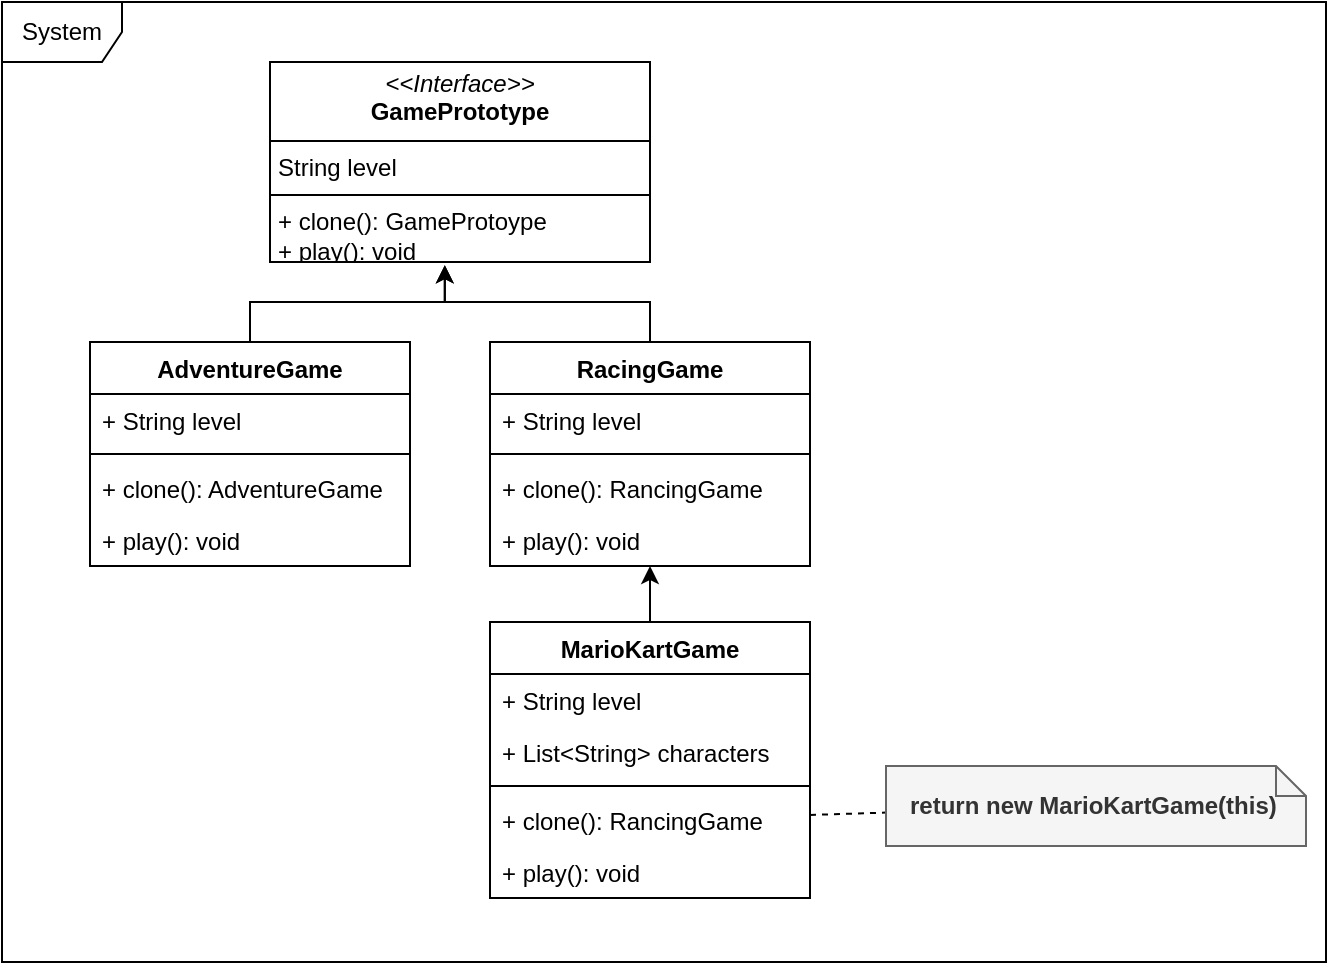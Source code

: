 <mxfile version="26.2.9">
  <diagram name="Página-1" id="r2bvop4C-KoJWWGskxlp">
    <mxGraphModel dx="1108" dy="597" grid="1" gridSize="10" guides="1" tooltips="1" connect="1" arrows="1" fold="1" page="1" pageScale="1" pageWidth="827" pageHeight="1169" math="0" shadow="0">
      <root>
        <mxCell id="0" />
        <mxCell id="1" parent="0" />
        <mxCell id="rAoNcaFQ0cFfPluoz4KQ-1" value="System" style="shape=umlFrame;whiteSpace=wrap;html=1;pointerEvents=0;" parent="1" vertex="1">
          <mxGeometry x="18" y="80" width="662" height="480" as="geometry" />
        </mxCell>
        <mxCell id="rAoNcaFQ0cFfPluoz4KQ-11" value="&lt;p style=&quot;margin:0px;margin-top:4px;text-align:center;&quot;&gt;&lt;i&gt;&amp;lt;&amp;lt;Interface&amp;gt;&amp;gt;&lt;/i&gt;&lt;br&gt;&lt;b&gt;GamePrototype&lt;/b&gt;&lt;/p&gt;&lt;hr size=&quot;1&quot; style=&quot;border-style:solid;&quot;&gt;&lt;p style=&quot;margin:0px;margin-left:4px;&quot;&gt;String level&lt;/p&gt;&lt;hr size=&quot;1&quot; style=&quot;border-style:solid;&quot;&gt;&lt;p style=&quot;margin:0px;margin-left:4px;&quot;&gt;+ clone(): GameProtoype&lt;br&gt;&lt;/p&gt;&lt;p style=&quot;margin:0px;margin-left:4px;&quot;&gt;+ play(): void&lt;/p&gt;" style="verticalAlign=top;align=left;overflow=fill;html=1;whiteSpace=wrap;" parent="1" vertex="1">
          <mxGeometry x="152" y="110" width="190" height="100" as="geometry" />
        </mxCell>
        <mxCell id="rAoNcaFQ0cFfPluoz4KQ-16" value="AdventureGame" style="swimlane;fontStyle=1;align=center;verticalAlign=top;childLayout=stackLayout;horizontal=1;startSize=26;horizontalStack=0;resizeParent=1;resizeParentMax=0;resizeLast=0;collapsible=1;marginBottom=0;whiteSpace=wrap;html=1;" parent="1" vertex="1">
          <mxGeometry x="62" y="250" width="160" height="112" as="geometry" />
        </mxCell>
        <mxCell id="rAoNcaFQ0cFfPluoz4KQ-17" value="+ String level" style="text;strokeColor=none;fillColor=none;align=left;verticalAlign=top;spacingLeft=4;spacingRight=4;overflow=hidden;rotatable=0;points=[[0,0.5],[1,0.5]];portConstraint=eastwest;whiteSpace=wrap;html=1;" parent="rAoNcaFQ0cFfPluoz4KQ-16" vertex="1">
          <mxGeometry y="26" width="160" height="26" as="geometry" />
        </mxCell>
        <mxCell id="rAoNcaFQ0cFfPluoz4KQ-18" value="" style="line;strokeWidth=1;fillColor=none;align=left;verticalAlign=middle;spacingTop=-1;spacingLeft=3;spacingRight=3;rotatable=0;labelPosition=right;points=[];portConstraint=eastwest;strokeColor=inherit;" parent="rAoNcaFQ0cFfPluoz4KQ-16" vertex="1">
          <mxGeometry y="52" width="160" height="8" as="geometry" />
        </mxCell>
        <mxCell id="rAoNcaFQ0cFfPluoz4KQ-19" value="+ clone(): AdventureGame" style="text;strokeColor=none;fillColor=none;align=left;verticalAlign=top;spacingLeft=4;spacingRight=4;overflow=hidden;rotatable=0;points=[[0,0.5],[1,0.5]];portConstraint=eastwest;whiteSpace=wrap;html=1;" parent="rAoNcaFQ0cFfPluoz4KQ-16" vertex="1">
          <mxGeometry y="60" width="160" height="26" as="geometry" />
        </mxCell>
        <mxCell id="9-CS1UIOnBhrdMq_kwQL-21" value="+ play(): void" style="text;strokeColor=none;fillColor=none;align=left;verticalAlign=top;spacingLeft=4;spacingRight=4;overflow=hidden;rotatable=0;points=[[0,0.5],[1,0.5]];portConstraint=eastwest;whiteSpace=wrap;html=1;" vertex="1" parent="rAoNcaFQ0cFfPluoz4KQ-16">
          <mxGeometry y="86" width="160" height="26" as="geometry" />
        </mxCell>
        <mxCell id="rAoNcaFQ0cFfPluoz4KQ-20" value="RacingGame" style="swimlane;fontStyle=1;align=center;verticalAlign=top;childLayout=stackLayout;horizontal=1;startSize=26;horizontalStack=0;resizeParent=1;resizeParentMax=0;resizeLast=0;collapsible=1;marginBottom=0;whiteSpace=wrap;html=1;" parent="1" vertex="1">
          <mxGeometry x="262" y="250" width="160" height="112" as="geometry" />
        </mxCell>
        <mxCell id="rAoNcaFQ0cFfPluoz4KQ-21" value="+ String level" style="text;strokeColor=none;fillColor=none;align=left;verticalAlign=top;spacingLeft=4;spacingRight=4;overflow=hidden;rotatable=0;points=[[0,0.5],[1,0.5]];portConstraint=eastwest;whiteSpace=wrap;html=1;" parent="rAoNcaFQ0cFfPluoz4KQ-20" vertex="1">
          <mxGeometry y="26" width="160" height="26" as="geometry" />
        </mxCell>
        <mxCell id="rAoNcaFQ0cFfPluoz4KQ-22" value="" style="line;strokeWidth=1;fillColor=none;align=left;verticalAlign=middle;spacingTop=-1;spacingLeft=3;spacingRight=3;rotatable=0;labelPosition=right;points=[];portConstraint=eastwest;strokeColor=inherit;" parent="rAoNcaFQ0cFfPluoz4KQ-20" vertex="1">
          <mxGeometry y="52" width="160" height="8" as="geometry" />
        </mxCell>
        <mxCell id="rAoNcaFQ0cFfPluoz4KQ-23" value="+ clone(): RancingGame" style="text;strokeColor=none;fillColor=none;align=left;verticalAlign=top;spacingLeft=4;spacingRight=4;overflow=hidden;rotatable=0;points=[[0,0.5],[1,0.5]];portConstraint=eastwest;whiteSpace=wrap;html=1;" parent="rAoNcaFQ0cFfPluoz4KQ-20" vertex="1">
          <mxGeometry y="60" width="160" height="26" as="geometry" />
        </mxCell>
        <mxCell id="9-CS1UIOnBhrdMq_kwQL-22" value="+ play(): void" style="text;strokeColor=none;fillColor=none;align=left;verticalAlign=top;spacingLeft=4;spacingRight=4;overflow=hidden;rotatable=0;points=[[0,0.5],[1,0.5]];portConstraint=eastwest;whiteSpace=wrap;html=1;" vertex="1" parent="rAoNcaFQ0cFfPluoz4KQ-20">
          <mxGeometry y="86" width="160" height="26" as="geometry" />
        </mxCell>
        <mxCell id="rAoNcaFQ0cFfPluoz4KQ-24" style="edgeStyle=orthogonalEdgeStyle;rounded=0;orthogonalLoop=1;jettySize=auto;html=1;entryX=0.46;entryY=1.016;entryDx=0;entryDy=0;entryPerimeter=0;" parent="1" source="rAoNcaFQ0cFfPluoz4KQ-16" target="rAoNcaFQ0cFfPluoz4KQ-11" edge="1">
          <mxGeometry relative="1" as="geometry" />
        </mxCell>
        <mxCell id="rAoNcaFQ0cFfPluoz4KQ-25" style="edgeStyle=orthogonalEdgeStyle;rounded=0;orthogonalLoop=1;jettySize=auto;html=1;entryX=0.46;entryY=1.016;entryDx=0;entryDy=0;entryPerimeter=0;" parent="1" source="rAoNcaFQ0cFfPluoz4KQ-20" target="rAoNcaFQ0cFfPluoz4KQ-11" edge="1">
          <mxGeometry relative="1" as="geometry" />
        </mxCell>
        <mxCell id="9-CS1UIOnBhrdMq_kwQL-13" style="edgeStyle=orthogonalEdgeStyle;rounded=0;orthogonalLoop=1;jettySize=auto;html=1;" edge="1" parent="1" source="9-CS1UIOnBhrdMq_kwQL-1" target="rAoNcaFQ0cFfPluoz4KQ-20">
          <mxGeometry relative="1" as="geometry" />
        </mxCell>
        <mxCell id="9-CS1UIOnBhrdMq_kwQL-1" value="MarioKartGame" style="swimlane;fontStyle=1;align=center;verticalAlign=top;childLayout=stackLayout;horizontal=1;startSize=26;horizontalStack=0;resizeParent=1;resizeParentMax=0;resizeLast=0;collapsible=1;marginBottom=0;whiteSpace=wrap;html=1;" vertex="1" parent="1">
          <mxGeometry x="262" y="390" width="160" height="138" as="geometry" />
        </mxCell>
        <mxCell id="9-CS1UIOnBhrdMq_kwQL-2" value="+ String level" style="text;strokeColor=none;fillColor=none;align=left;verticalAlign=top;spacingLeft=4;spacingRight=4;overflow=hidden;rotatable=0;points=[[0,0.5],[1,0.5]];portConstraint=eastwest;whiteSpace=wrap;html=1;" vertex="1" parent="9-CS1UIOnBhrdMq_kwQL-1">
          <mxGeometry y="26" width="160" height="26" as="geometry" />
        </mxCell>
        <mxCell id="9-CS1UIOnBhrdMq_kwQL-14" value="+ List&amp;lt;String&amp;gt; characters" style="text;strokeColor=none;fillColor=none;align=left;verticalAlign=top;spacingLeft=4;spacingRight=4;overflow=hidden;rotatable=0;points=[[0,0.5],[1,0.5]];portConstraint=eastwest;whiteSpace=wrap;html=1;" vertex="1" parent="9-CS1UIOnBhrdMq_kwQL-1">
          <mxGeometry y="52" width="160" height="26" as="geometry" />
        </mxCell>
        <mxCell id="9-CS1UIOnBhrdMq_kwQL-3" value="" style="line;strokeWidth=1;fillColor=none;align=left;verticalAlign=middle;spacingTop=-1;spacingLeft=3;spacingRight=3;rotatable=0;labelPosition=right;points=[];portConstraint=eastwest;strokeColor=inherit;" vertex="1" parent="9-CS1UIOnBhrdMq_kwQL-1">
          <mxGeometry y="78" width="160" height="8" as="geometry" />
        </mxCell>
        <mxCell id="9-CS1UIOnBhrdMq_kwQL-4" value="+ clone(): RancingGame" style="text;strokeColor=none;fillColor=none;align=left;verticalAlign=top;spacingLeft=4;spacingRight=4;overflow=hidden;rotatable=0;points=[[0,0.5],[1,0.5]];portConstraint=eastwest;whiteSpace=wrap;html=1;" vertex="1" parent="9-CS1UIOnBhrdMq_kwQL-1">
          <mxGeometry y="86" width="160" height="26" as="geometry" />
        </mxCell>
        <mxCell id="9-CS1UIOnBhrdMq_kwQL-23" value="+ play(): void" style="text;strokeColor=none;fillColor=none;align=left;verticalAlign=top;spacingLeft=4;spacingRight=4;overflow=hidden;rotatable=0;points=[[0,0.5],[1,0.5]];portConstraint=eastwest;whiteSpace=wrap;html=1;" vertex="1" parent="9-CS1UIOnBhrdMq_kwQL-1">
          <mxGeometry y="112" width="160" height="26" as="geometry" />
        </mxCell>
        <mxCell id="9-CS1UIOnBhrdMq_kwQL-15" style="rounded=0;orthogonalLoop=1;jettySize=auto;html=1;dashed=1;strokeColor=default;endArrow=none;startFill=0;" edge="1" parent="1" source="9-CS1UIOnBhrdMq_kwQL-4" target="9-CS1UIOnBhrdMq_kwQL-18">
          <mxGeometry relative="1" as="geometry">
            <mxPoint x="460" y="479.5" as="targetPoint" />
          </mxGeometry>
        </mxCell>
        <mxCell id="9-CS1UIOnBhrdMq_kwQL-18" value="&lt;b style=&quot;text-align: center;&quot;&gt;return new MarioKartGame(this)&lt;/b&gt;" style="shape=note;size=15;align=left;spacingLeft=10;html=1;whiteSpace=wrap;fillColor=#f5f5f5;fontColor=#333333;strokeColor=#666666;" vertex="1" parent="1">
          <mxGeometry x="460" y="462" width="210" height="40" as="geometry" />
        </mxCell>
      </root>
    </mxGraphModel>
  </diagram>
</mxfile>
